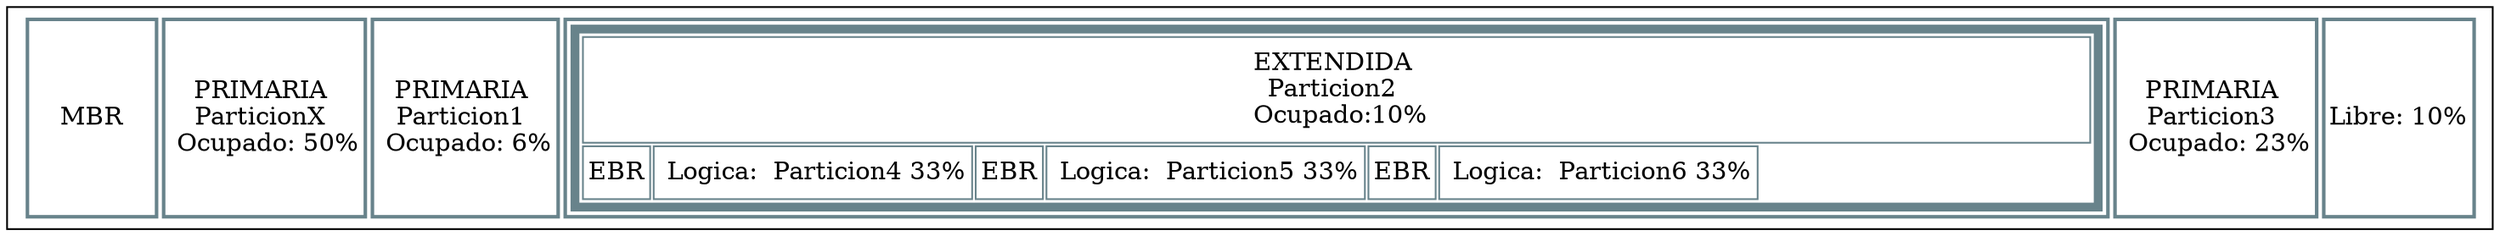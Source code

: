 digraph G{
tbl [
shape=box
label=<
<table border='0' cellborder='2' width='100' height="30" color='lightblue4'>
<tr><td height='30' width='75'> MBR </td><td height='30' width='75.0'>PRIMARIA <br/>ParticionX <br/> Ocupado: 50%</td><td height='30' width='75.0'>PRIMARIA <br/>Particion1 <br/> Ocupado: 6%</td><td  height='30' width='15.0'>
<table border='5'  height='30' WIDTH='15.0' cellborder='1'>
 <tr>  <td height='60' colspan='100%'>EXTENDIDA <br/>Particion2 <br/> Ocupado:10%</td>  </tr>
<tr><td height='30'>EBR</td><td height='30'> Logica:  Particion4 33%</td><td height='30'>EBR</td><td height='30'> Logica:  Particion5 33%</td><td height='30'>EBR</td><td height='30'> Logica:  Particion6 33%</td></tr>
</table>
</td><td height='30' width='75.0'>PRIMARIA <br/>Particion3 <br/> Ocupado: 23%</td><td height='30' width='75.0'>Libre: 10%</td>     </tr>
</table>
>];
}